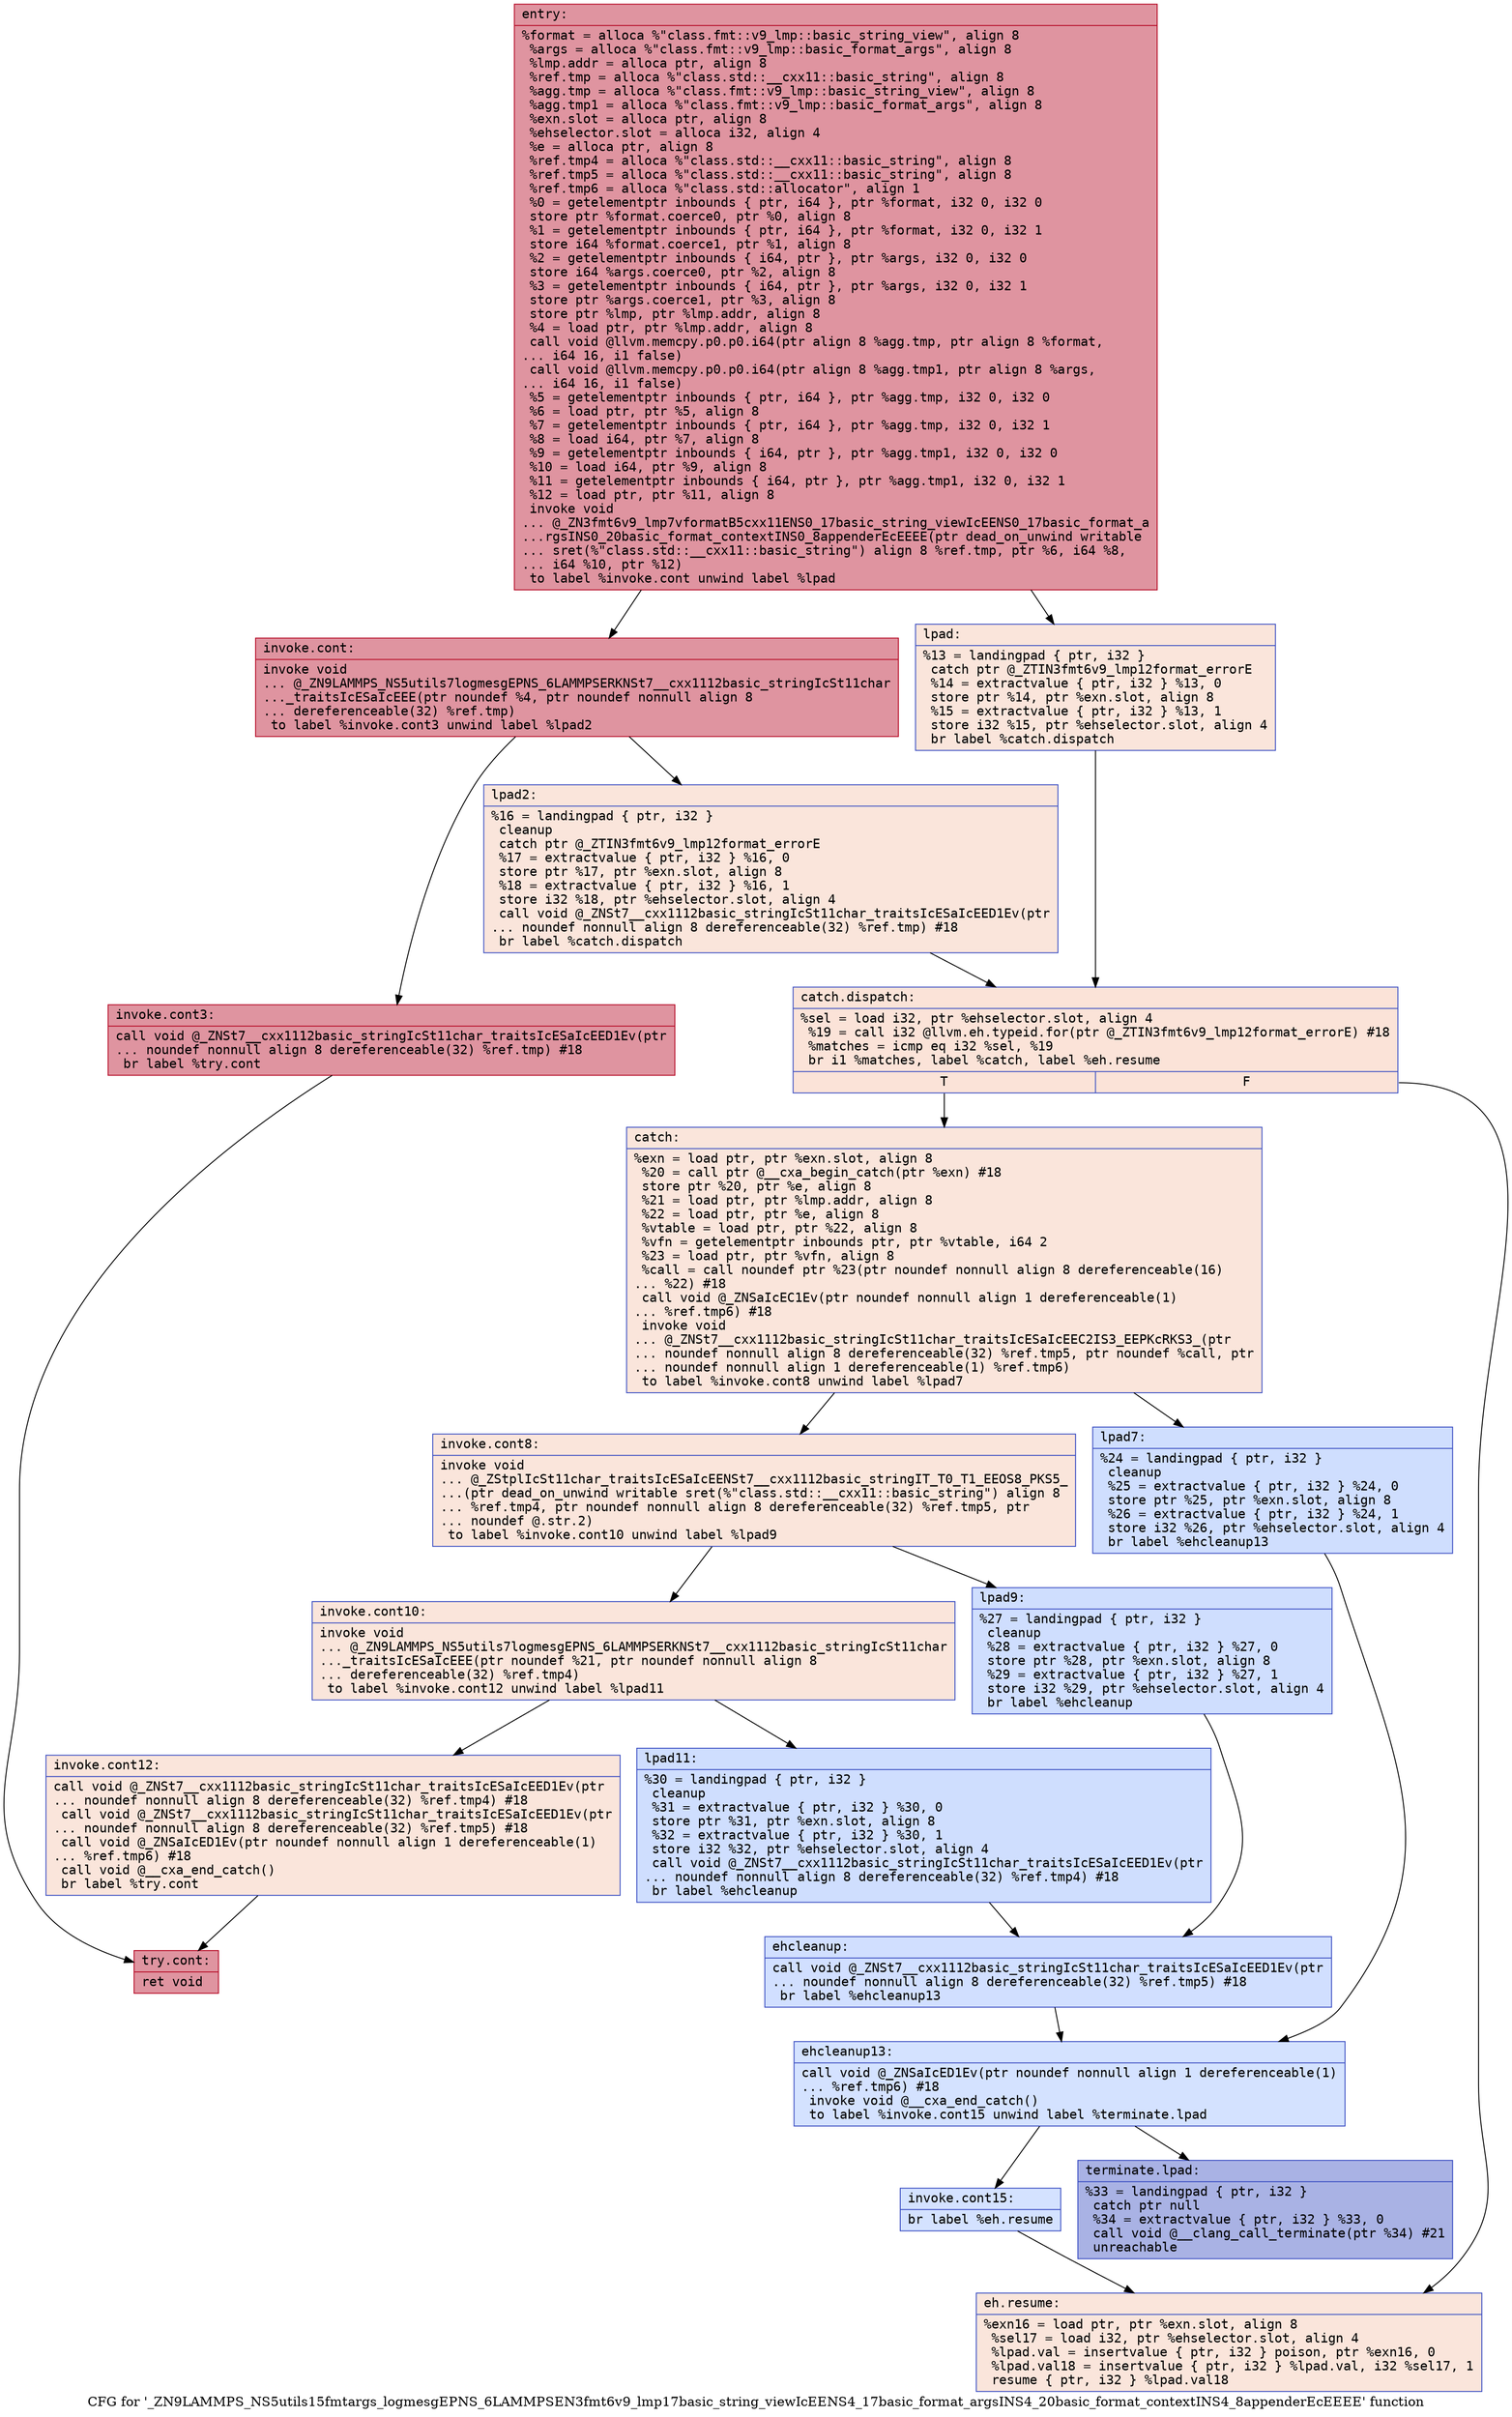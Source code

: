 digraph "CFG for '_ZN9LAMMPS_NS5utils15fmtargs_logmesgEPNS_6LAMMPSEN3fmt6v9_lmp17basic_string_viewIcEENS4_17basic_format_argsINS4_20basic_format_contextINS4_8appenderEcEEEE' function" {
	label="CFG for '_ZN9LAMMPS_NS5utils15fmtargs_logmesgEPNS_6LAMMPSEN3fmt6v9_lmp17basic_string_viewIcEENS4_17basic_format_argsINS4_20basic_format_contextINS4_8appenderEcEEEE' function";

	Node0x5584164c5b80 [shape=record,color="#b70d28ff", style=filled, fillcolor="#b70d2870" fontname="Courier",label="{entry:\l|  %format = alloca %\"class.fmt::v9_lmp::basic_string_view\", align 8\l  %args = alloca %\"class.fmt::v9_lmp::basic_format_args\", align 8\l  %lmp.addr = alloca ptr, align 8\l  %ref.tmp = alloca %\"class.std::__cxx11::basic_string\", align 8\l  %agg.tmp = alloca %\"class.fmt::v9_lmp::basic_string_view\", align 8\l  %agg.tmp1 = alloca %\"class.fmt::v9_lmp::basic_format_args\", align 8\l  %exn.slot = alloca ptr, align 8\l  %ehselector.slot = alloca i32, align 4\l  %e = alloca ptr, align 8\l  %ref.tmp4 = alloca %\"class.std::__cxx11::basic_string\", align 8\l  %ref.tmp5 = alloca %\"class.std::__cxx11::basic_string\", align 8\l  %ref.tmp6 = alloca %\"class.std::allocator\", align 1\l  %0 = getelementptr inbounds \{ ptr, i64 \}, ptr %format, i32 0, i32 0\l  store ptr %format.coerce0, ptr %0, align 8\l  %1 = getelementptr inbounds \{ ptr, i64 \}, ptr %format, i32 0, i32 1\l  store i64 %format.coerce1, ptr %1, align 8\l  %2 = getelementptr inbounds \{ i64, ptr \}, ptr %args, i32 0, i32 0\l  store i64 %args.coerce0, ptr %2, align 8\l  %3 = getelementptr inbounds \{ i64, ptr \}, ptr %args, i32 0, i32 1\l  store ptr %args.coerce1, ptr %3, align 8\l  store ptr %lmp, ptr %lmp.addr, align 8\l  %4 = load ptr, ptr %lmp.addr, align 8\l  call void @llvm.memcpy.p0.p0.i64(ptr align 8 %agg.tmp, ptr align 8 %format,\l... i64 16, i1 false)\l  call void @llvm.memcpy.p0.p0.i64(ptr align 8 %agg.tmp1, ptr align 8 %args,\l... i64 16, i1 false)\l  %5 = getelementptr inbounds \{ ptr, i64 \}, ptr %agg.tmp, i32 0, i32 0\l  %6 = load ptr, ptr %5, align 8\l  %7 = getelementptr inbounds \{ ptr, i64 \}, ptr %agg.tmp, i32 0, i32 1\l  %8 = load i64, ptr %7, align 8\l  %9 = getelementptr inbounds \{ i64, ptr \}, ptr %agg.tmp1, i32 0, i32 0\l  %10 = load i64, ptr %9, align 8\l  %11 = getelementptr inbounds \{ i64, ptr \}, ptr %agg.tmp1, i32 0, i32 1\l  %12 = load ptr, ptr %11, align 8\l  invoke void\l... @_ZN3fmt6v9_lmp7vformatB5cxx11ENS0_17basic_string_viewIcEENS0_17basic_format_a\l...rgsINS0_20basic_format_contextINS0_8appenderEcEEEE(ptr dead_on_unwind writable\l... sret(%\"class.std::__cxx11::basic_string\") align 8 %ref.tmp, ptr %6, i64 %8,\l... i64 %10, ptr %12)\l          to label %invoke.cont unwind label %lpad\l}"];
	Node0x5584164c5b80 -> Node0x5584164b2f00[tooltip="entry -> invoke.cont\nProbability 100.00%" ];
	Node0x5584164c5b80 -> Node0x5584164b2f50[tooltip="entry -> lpad\nProbability 0.00%" ];
	Node0x5584164b2f00 [shape=record,color="#b70d28ff", style=filled, fillcolor="#b70d2870" fontname="Courier",label="{invoke.cont:\l|  invoke void\l... @_ZN9LAMMPS_NS5utils7logmesgEPNS_6LAMMPSERKNSt7__cxx1112basic_stringIcSt11char\l..._traitsIcESaIcEEE(ptr noundef %4, ptr noundef nonnull align 8\l... dereferenceable(32) %ref.tmp)\l          to label %invoke.cont3 unwind label %lpad2\l}"];
	Node0x5584164b2f00 -> Node0x5584164b33b0[tooltip="invoke.cont -> invoke.cont3\nProbability 100.00%" ];
	Node0x5584164b2f00 -> Node0x5584164b3400[tooltip="invoke.cont -> lpad2\nProbability 0.00%" ];
	Node0x5584164b33b0 [shape=record,color="#b70d28ff", style=filled, fillcolor="#b70d2870" fontname="Courier",label="{invoke.cont3:\l|  call void @_ZNSt7__cxx1112basic_stringIcSt11char_traitsIcESaIcEED1Ev(ptr\l... noundef nonnull align 8 dereferenceable(32) %ref.tmp) #18\l  br label %try.cont\l}"];
	Node0x5584164b33b0 -> Node0x5584164b3690[tooltip="invoke.cont3 -> try.cont\nProbability 100.00%" ];
	Node0x5584164b2f50 [shape=record,color="#3d50c3ff", style=filled, fillcolor="#f4c5ad70" fontname="Courier",label="{lpad:\l|  %13 = landingpad \{ ptr, i32 \}\l          catch ptr @_ZTIN3fmt6v9_lmp12format_errorE\l  %14 = extractvalue \{ ptr, i32 \} %13, 0\l  store ptr %14, ptr %exn.slot, align 8\l  %15 = extractvalue \{ ptr, i32 \} %13, 1\l  store i32 %15, ptr %ehselector.slot, align 4\l  br label %catch.dispatch\l}"];
	Node0x5584164b2f50 -> Node0x5584164b3a80[tooltip="lpad -> catch.dispatch\nProbability 100.00%" ];
	Node0x5584164b3400 [shape=record,color="#3d50c3ff", style=filled, fillcolor="#f4c5ad70" fontname="Courier",label="{lpad2:\l|  %16 = landingpad \{ ptr, i32 \}\l          cleanup\l          catch ptr @_ZTIN3fmt6v9_lmp12format_errorE\l  %17 = extractvalue \{ ptr, i32 \} %16, 0\l  store ptr %17, ptr %exn.slot, align 8\l  %18 = extractvalue \{ ptr, i32 \} %16, 1\l  store i32 %18, ptr %ehselector.slot, align 4\l  call void @_ZNSt7__cxx1112basic_stringIcSt11char_traitsIcESaIcEED1Ev(ptr\l... noundef nonnull align 8 dereferenceable(32) %ref.tmp) #18\l  br label %catch.dispatch\l}"];
	Node0x5584164b3400 -> Node0x5584164b3a80[tooltip="lpad2 -> catch.dispatch\nProbability 100.00%" ];
	Node0x5584164b3a80 [shape=record,color="#3d50c3ff", style=filled, fillcolor="#f6bfa670" fontname="Courier",label="{catch.dispatch:\l|  %sel = load i32, ptr %ehselector.slot, align 4\l  %19 = call i32 @llvm.eh.typeid.for(ptr @_ZTIN3fmt6v9_lmp12format_errorE) #18\l  %matches = icmp eq i32 %sel, %19\l  br i1 %matches, label %catch, label %eh.resume\l|{<s0>T|<s1>F}}"];
	Node0x5584164b3a80:s0 -> Node0x5584164cae50[tooltip="catch.dispatch -> catch\nProbability 50.00%" ];
	Node0x5584164b3a80:s1 -> Node0x5584164caf20[tooltip="catch.dispatch -> eh.resume\nProbability 50.00%" ];
	Node0x5584164cae50 [shape=record,color="#3d50c3ff", style=filled, fillcolor="#f4c5ad70" fontname="Courier",label="{catch:\l|  %exn = load ptr, ptr %exn.slot, align 8\l  %20 = call ptr @__cxa_begin_catch(ptr %exn) #18\l  store ptr %20, ptr %e, align 8\l  %21 = load ptr, ptr %lmp.addr, align 8\l  %22 = load ptr, ptr %e, align 8\l  %vtable = load ptr, ptr %22, align 8\l  %vfn = getelementptr inbounds ptr, ptr %vtable, i64 2\l  %23 = load ptr, ptr %vfn, align 8\l  %call = call noundef ptr %23(ptr noundef nonnull align 8 dereferenceable(16)\l... %22) #18\l  call void @_ZNSaIcEC1Ev(ptr noundef nonnull align 1 dereferenceable(1)\l... %ref.tmp6) #18\l  invoke void\l... @_ZNSt7__cxx1112basic_stringIcSt11char_traitsIcESaIcEEC2IS3_EEPKcRKS3_(ptr\l... noundef nonnull align 8 dereferenceable(32) %ref.tmp5, ptr noundef %call, ptr\l... noundef nonnull align 1 dereferenceable(1) %ref.tmp6)\l          to label %invoke.cont8 unwind label %lpad7\l}"];
	Node0x5584164cae50 -> Node0x5584164cb850[tooltip="catch -> invoke.cont8\nProbability 100.00%" ];
	Node0x5584164cae50 -> Node0x5584164cb900[tooltip="catch -> lpad7\nProbability 0.00%" ];
	Node0x5584164cb850 [shape=record,color="#3d50c3ff", style=filled, fillcolor="#f4c5ad70" fontname="Courier",label="{invoke.cont8:\l|  invoke void\l... @_ZStplIcSt11char_traitsIcESaIcEENSt7__cxx1112basic_stringIT_T0_T1_EEOS8_PKS5_\l...(ptr dead_on_unwind writable sret(%\"class.std::__cxx11::basic_string\") align 8\l... %ref.tmp4, ptr noundef nonnull align 8 dereferenceable(32) %ref.tmp5, ptr\l... noundef @.str.2)\l          to label %invoke.cont10 unwind label %lpad9\l}"];
	Node0x5584164cb850 -> Node0x5584164cb800[tooltip="invoke.cont8 -> invoke.cont10\nProbability 100.00%" ];
	Node0x5584164cb850 -> Node0x5584164cbbc0[tooltip="invoke.cont8 -> lpad9\nProbability 0.00%" ];
	Node0x5584164cb800 [shape=record,color="#3d50c3ff", style=filled, fillcolor="#f4c5ad70" fontname="Courier",label="{invoke.cont10:\l|  invoke void\l... @_ZN9LAMMPS_NS5utils7logmesgEPNS_6LAMMPSERKNSt7__cxx1112basic_stringIcSt11char\l..._traitsIcESaIcEEE(ptr noundef %21, ptr noundef nonnull align 8\l... dereferenceable(32) %ref.tmp4)\l          to label %invoke.cont12 unwind label %lpad11\l}"];
	Node0x5584164cb800 -> Node0x5584164cbfe0[tooltip="invoke.cont10 -> invoke.cont12\nProbability 100.00%" ];
	Node0x5584164cb800 -> Node0x5584164cc030[tooltip="invoke.cont10 -> lpad11\nProbability 0.00%" ];
	Node0x5584164cbfe0 [shape=record,color="#3d50c3ff", style=filled, fillcolor="#f4c5ad70" fontname="Courier",label="{invoke.cont12:\l|  call void @_ZNSt7__cxx1112basic_stringIcSt11char_traitsIcESaIcEED1Ev(ptr\l... noundef nonnull align 8 dereferenceable(32) %ref.tmp4) #18\l  call void @_ZNSt7__cxx1112basic_stringIcSt11char_traitsIcESaIcEED1Ev(ptr\l... noundef nonnull align 8 dereferenceable(32) %ref.tmp5) #18\l  call void @_ZNSaIcED1Ev(ptr noundef nonnull align 1 dereferenceable(1)\l... %ref.tmp6) #18\l  call void @__cxa_end_catch()\l  br label %try.cont\l}"];
	Node0x5584164cbfe0 -> Node0x5584164b3690[tooltip="invoke.cont12 -> try.cont\nProbability 100.00%" ];
	Node0x5584164b3690 [shape=record,color="#b70d28ff", style=filled, fillcolor="#b70d2870" fontname="Courier",label="{try.cont:\l|  ret void\l}"];
	Node0x5584164cb900 [shape=record,color="#3d50c3ff", style=filled, fillcolor="#93b5fe70" fontname="Courier",label="{lpad7:\l|  %24 = landingpad \{ ptr, i32 \}\l          cleanup\l  %25 = extractvalue \{ ptr, i32 \} %24, 0\l  store ptr %25, ptr %exn.slot, align 8\l  %26 = extractvalue \{ ptr, i32 \} %24, 1\l  store i32 %26, ptr %ehselector.slot, align 4\l  br label %ehcleanup13\l}"];
	Node0x5584164cb900 -> Node0x5584164cc9a0[tooltip="lpad7 -> ehcleanup13\nProbability 100.00%" ];
	Node0x5584164cbbc0 [shape=record,color="#3d50c3ff", style=filled, fillcolor="#93b5fe70" fontname="Courier",label="{lpad9:\l|  %27 = landingpad \{ ptr, i32 \}\l          cleanup\l  %28 = extractvalue \{ ptr, i32 \} %27, 0\l  store ptr %28, ptr %exn.slot, align 8\l  %29 = extractvalue \{ ptr, i32 \} %27, 1\l  store i32 %29, ptr %ehselector.slot, align 4\l  br label %ehcleanup\l}"];
	Node0x5584164cbbc0 -> Node0x5584164ccca0[tooltip="lpad9 -> ehcleanup\nProbability 100.00%" ];
	Node0x5584164cc030 [shape=record,color="#3d50c3ff", style=filled, fillcolor="#93b5fe70" fontname="Courier",label="{lpad11:\l|  %30 = landingpad \{ ptr, i32 \}\l          cleanup\l  %31 = extractvalue \{ ptr, i32 \} %30, 0\l  store ptr %31, ptr %exn.slot, align 8\l  %32 = extractvalue \{ ptr, i32 \} %30, 1\l  store i32 %32, ptr %ehselector.slot, align 4\l  call void @_ZNSt7__cxx1112basic_stringIcSt11char_traitsIcESaIcEED1Ev(ptr\l... noundef nonnull align 8 dereferenceable(32) %ref.tmp4) #18\l  br label %ehcleanup\l}"];
	Node0x5584164cc030 -> Node0x5584164ccca0[tooltip="lpad11 -> ehcleanup\nProbability 100.00%" ];
	Node0x5584164ccca0 [shape=record,color="#3d50c3ff", style=filled, fillcolor="#96b7ff70" fontname="Courier",label="{ehcleanup:\l|  call void @_ZNSt7__cxx1112basic_stringIcSt11char_traitsIcESaIcEED1Ev(ptr\l... noundef nonnull align 8 dereferenceable(32) %ref.tmp5) #18\l  br label %ehcleanup13\l}"];
	Node0x5584164ccca0 -> Node0x5584164cc9a0[tooltip="ehcleanup -> ehcleanup13\nProbability 100.00%" ];
	Node0x5584164cc9a0 [shape=record,color="#3d50c3ff", style=filled, fillcolor="#9ebeff70" fontname="Courier",label="{ehcleanup13:\l|  call void @_ZNSaIcED1Ev(ptr noundef nonnull align 1 dereferenceable(1)\l... %ref.tmp6) #18\l  invoke void @__cxa_end_catch()\l          to label %invoke.cont15 unwind label %terminate.lpad\l}"];
	Node0x5584164cc9a0 -> Node0x5584164cd4a0[tooltip="ehcleanup13 -> invoke.cont15\nProbability 100.00%" ];
	Node0x5584164cc9a0 -> Node0x5584164cd4f0[tooltip="ehcleanup13 -> terminate.lpad\nProbability 0.00%" ];
	Node0x5584164cd4a0 [shape=record,color="#3d50c3ff", style=filled, fillcolor="#9ebeff70" fontname="Courier",label="{invoke.cont15:\l|  br label %eh.resume\l}"];
	Node0x5584164cd4a0 -> Node0x5584164caf20[tooltip="invoke.cont15 -> eh.resume\nProbability 100.00%" ];
	Node0x5584164caf20 [shape=record,color="#3d50c3ff", style=filled, fillcolor="#f4c5ad70" fontname="Courier",label="{eh.resume:\l|  %exn16 = load ptr, ptr %exn.slot, align 8\l  %sel17 = load i32, ptr %ehselector.slot, align 4\l  %lpad.val = insertvalue \{ ptr, i32 \} poison, ptr %exn16, 0\l  %lpad.val18 = insertvalue \{ ptr, i32 \} %lpad.val, i32 %sel17, 1\l  resume \{ ptr, i32 \} %lpad.val18\l}"];
	Node0x5584164cd4f0 [shape=record,color="#3d50c3ff", style=filled, fillcolor="#3d50c370" fontname="Courier",label="{terminate.lpad:\l|  %33 = landingpad \{ ptr, i32 \}\l          catch ptr null\l  %34 = extractvalue \{ ptr, i32 \} %33, 0\l  call void @__clang_call_terminate(ptr %34) #21\l  unreachable\l}"];
}

